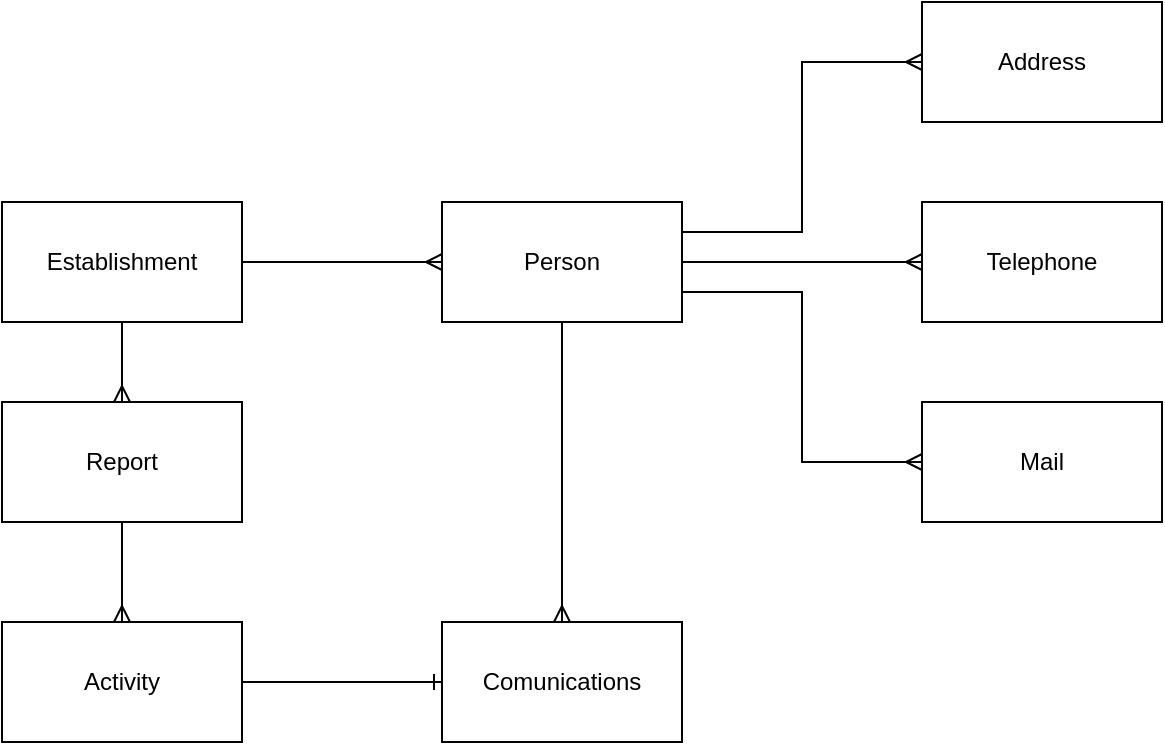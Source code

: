 <mxfile version="10.8.6" type="github"><diagram id="BQWyJSu2UnO5lc4zCcPz" name="Page-1"><mxGraphModel dx="1394" dy="764" grid="1" gridSize="10" guides="1" tooltips="1" connect="1" arrows="1" fold="1" page="1" pageScale="1" pageWidth="2336" pageHeight="1654" math="0" shadow="0"><root><mxCell id="0"/><mxCell id="1" parent="0"/><mxCell id="JeyAeqh3hG0fJdbecyPk-8" style="edgeStyle=orthogonalEdgeStyle;rounded=0;orthogonalLoop=1;jettySize=auto;html=1;exitX=1;exitY=0.5;exitDx=0;exitDy=0;entryX=0;entryY=0.5;entryDx=0;entryDy=0;endArrow=ERmany;endFill=0;" edge="1" parent="1" source="JeyAeqh3hG0fJdbecyPk-1" target="JeyAeqh3hG0fJdbecyPk-2"><mxGeometry relative="1" as="geometry"/></mxCell><mxCell id="JeyAeqh3hG0fJdbecyPk-13" style="edgeStyle=orthogonalEdgeStyle;rounded=0;orthogonalLoop=1;jettySize=auto;html=1;exitX=0.5;exitY=1;exitDx=0;exitDy=0;entryX=0.5;entryY=0;entryDx=0;entryDy=0;endArrow=ERmany;endFill=0;" edge="1" parent="1" source="JeyAeqh3hG0fJdbecyPk-1" target="JeyAeqh3hG0fJdbecyPk-12"><mxGeometry relative="1" as="geometry"/></mxCell><mxCell id="JeyAeqh3hG0fJdbecyPk-1" value="Establishment" style="rounded=0;whiteSpace=wrap;html=1;" vertex="1" parent="1"><mxGeometry x="500" y="210" width="120" height="60" as="geometry"/></mxCell><mxCell id="JeyAeqh3hG0fJdbecyPk-9" style="edgeStyle=orthogonalEdgeStyle;rounded=0;orthogonalLoop=1;jettySize=auto;html=1;exitX=1;exitY=0.25;exitDx=0;exitDy=0;entryX=0;entryY=0.5;entryDx=0;entryDy=0;endArrow=ERmany;endFill=0;" edge="1" parent="1" source="JeyAeqh3hG0fJdbecyPk-2" target="JeyAeqh3hG0fJdbecyPk-3"><mxGeometry relative="1" as="geometry"/></mxCell><mxCell id="JeyAeqh3hG0fJdbecyPk-10" style="edgeStyle=orthogonalEdgeStyle;rounded=0;orthogonalLoop=1;jettySize=auto;html=1;exitX=1;exitY=0.5;exitDx=0;exitDy=0;endArrow=ERmany;endFill=0;" edge="1" parent="1" source="JeyAeqh3hG0fJdbecyPk-2" target="JeyAeqh3hG0fJdbecyPk-4"><mxGeometry relative="1" as="geometry"/></mxCell><mxCell id="JeyAeqh3hG0fJdbecyPk-11" style="edgeStyle=orthogonalEdgeStyle;rounded=0;orthogonalLoop=1;jettySize=auto;html=1;exitX=1;exitY=0.75;exitDx=0;exitDy=0;entryX=0;entryY=0.5;entryDx=0;entryDy=0;endArrow=ERmany;endFill=0;" edge="1" parent="1" source="JeyAeqh3hG0fJdbecyPk-2" target="JeyAeqh3hG0fJdbecyPk-5"><mxGeometry relative="1" as="geometry"/></mxCell><mxCell id="JeyAeqh3hG0fJdbecyPk-18" style="edgeStyle=orthogonalEdgeStyle;rounded=0;orthogonalLoop=1;jettySize=auto;html=1;exitX=0.5;exitY=1;exitDx=0;exitDy=0;entryX=0.5;entryY=0;entryDx=0;entryDy=0;endArrow=ERmany;endFill=0;" edge="1" parent="1" source="JeyAeqh3hG0fJdbecyPk-2" target="JeyAeqh3hG0fJdbecyPk-16"><mxGeometry relative="1" as="geometry"/></mxCell><mxCell id="JeyAeqh3hG0fJdbecyPk-2" value="Person" style="rounded=0;whiteSpace=wrap;html=1;" vertex="1" parent="1"><mxGeometry x="720" y="210" width="120" height="60" as="geometry"/></mxCell><mxCell id="JeyAeqh3hG0fJdbecyPk-3" value="Address" style="rounded=0;whiteSpace=wrap;html=1;" vertex="1" parent="1"><mxGeometry x="960" y="110" width="120" height="60" as="geometry"/></mxCell><mxCell id="JeyAeqh3hG0fJdbecyPk-4" value="Telephone" style="rounded=0;whiteSpace=wrap;html=1;" vertex="1" parent="1"><mxGeometry x="960" y="210" width="120" height="60" as="geometry"/></mxCell><mxCell id="JeyAeqh3hG0fJdbecyPk-5" value="Mail" style="rounded=0;whiteSpace=wrap;html=1;" vertex="1" parent="1"><mxGeometry x="960" y="310" width="120" height="60" as="geometry"/></mxCell><mxCell id="JeyAeqh3hG0fJdbecyPk-15" style="edgeStyle=orthogonalEdgeStyle;rounded=0;orthogonalLoop=1;jettySize=auto;html=1;exitX=0.5;exitY=1;exitDx=0;exitDy=0;entryX=0.5;entryY=0;entryDx=0;entryDy=0;endArrow=ERmany;endFill=0;" edge="1" parent="1" source="JeyAeqh3hG0fJdbecyPk-12" target="JeyAeqh3hG0fJdbecyPk-14"><mxGeometry relative="1" as="geometry"/></mxCell><mxCell id="JeyAeqh3hG0fJdbecyPk-12" value="Report" style="rounded=0;whiteSpace=wrap;html=1;" vertex="1" parent="1"><mxGeometry x="500" y="310" width="120" height="60" as="geometry"/></mxCell><mxCell id="JeyAeqh3hG0fJdbecyPk-17" style="edgeStyle=orthogonalEdgeStyle;rounded=0;orthogonalLoop=1;jettySize=auto;html=1;exitX=1;exitY=0.5;exitDx=0;exitDy=0;entryX=0;entryY=0.5;entryDx=0;entryDy=0;endArrow=ERone;endFill=0;" edge="1" parent="1" source="JeyAeqh3hG0fJdbecyPk-14" target="JeyAeqh3hG0fJdbecyPk-16"><mxGeometry relative="1" as="geometry"/></mxCell><mxCell id="JeyAeqh3hG0fJdbecyPk-14" value="Activity" style="rounded=0;whiteSpace=wrap;html=1;" vertex="1" parent="1"><mxGeometry x="500" y="420" width="120" height="60" as="geometry"/></mxCell><mxCell id="JeyAeqh3hG0fJdbecyPk-16" value="Comunications" style="rounded=0;whiteSpace=wrap;html=1;" vertex="1" parent="1"><mxGeometry x="720" y="420" width="120" height="60" as="geometry"/></mxCell></root></mxGraphModel></diagram></mxfile>